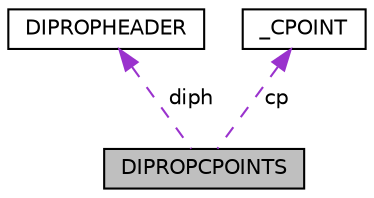 digraph "DIPROPCPOINTS"
{
 // LATEX_PDF_SIZE
  edge [fontname="Helvetica",fontsize="10",labelfontname="Helvetica",labelfontsize="10"];
  node [fontname="Helvetica",fontsize="10",shape=record];
  Node1 [label="DIPROPCPOINTS",height=0.2,width=0.4,color="black", fillcolor="grey75", style="filled", fontcolor="black",tooltip=" "];
  Node2 -> Node1 [dir="back",color="darkorchid3",fontsize="10",style="dashed",label=" diph" ,fontname="Helvetica"];
  Node2 [label="DIPROPHEADER",height=0.2,width=0.4,color="black", fillcolor="white", style="filled",URL="$structDIPROPHEADER.html",tooltip=" "];
  Node3 -> Node1 [dir="back",color="darkorchid3",fontsize="10",style="dashed",label=" cp" ,fontname="Helvetica"];
  Node3 [label="_CPOINT",height=0.2,width=0.4,color="black", fillcolor="white", style="filled",URL="$struct__CPOINT.html",tooltip=" "];
}
